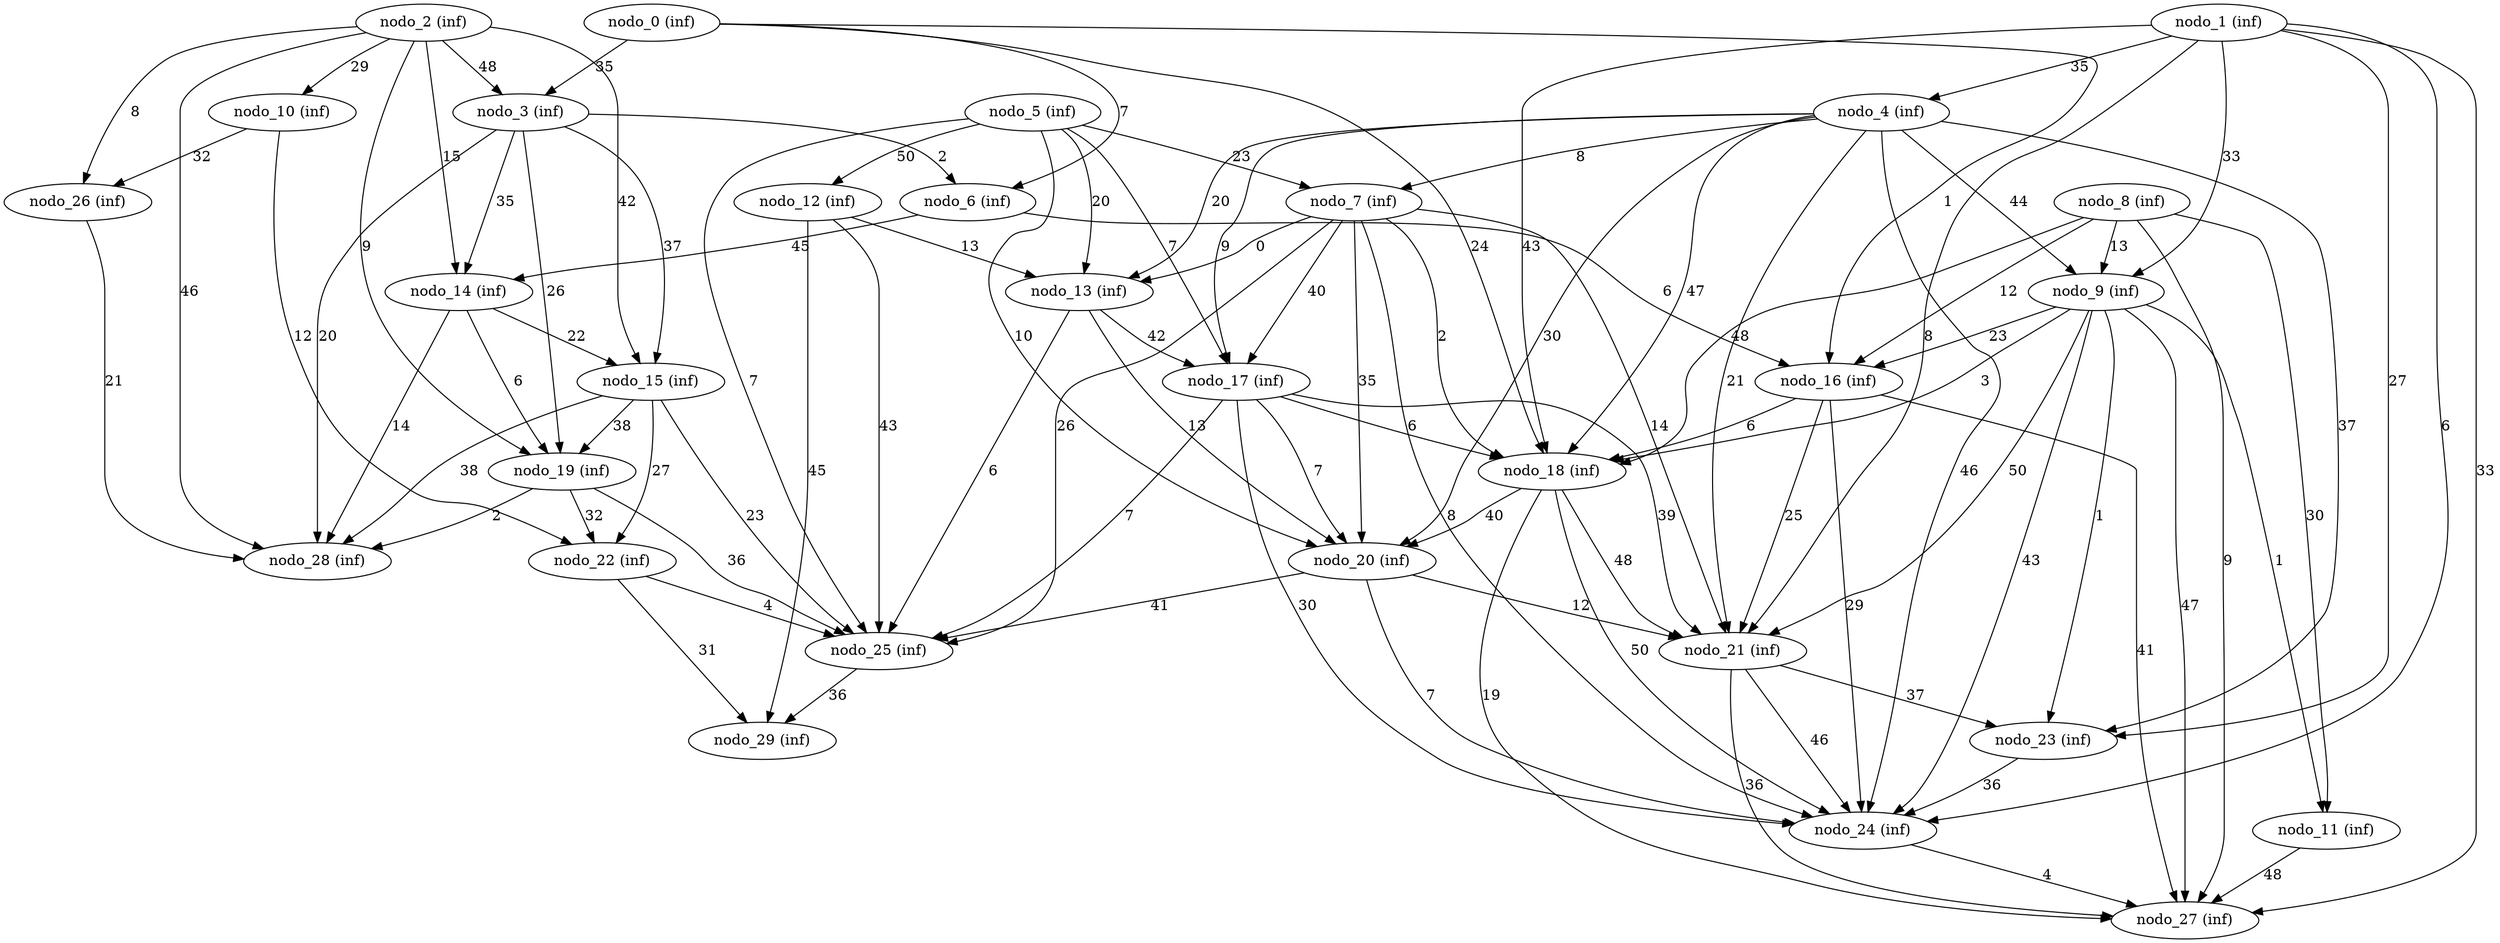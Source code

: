 digraph grafoGeografico_n_30_r_3 {
"nodo_0 (inf)";
"nodo_1 (inf)";
"nodo_2 (inf)";
"nodo_3 (inf)";
"nodo_4 (inf)";
"nodo_5 (inf)";
"nodo_6 (inf)";
"nodo_7 (inf)";
"nodo_8 (inf)";
"nodo_9 (inf)";
"nodo_10 (inf)";
"nodo_11 (inf)";
"nodo_12 (inf)";
"nodo_13 (inf)";
"nodo_14 (inf)";
"nodo_15 (inf)";
"nodo_16 (inf)";
"nodo_17 (inf)";
"nodo_18 (inf)";
"nodo_19 (inf)";
"nodo_20 (inf)";
"nodo_21 (inf)";
"nodo_22 (inf)";
"nodo_23 (inf)";
"nodo_24 (inf)";
"nodo_25 (inf)";
"nodo_26 (inf)";
"nodo_27 (inf)";
"nodo_28 (inf)";
"nodo_29 (inf)";
"nodo_0 (inf)" -> "nodo_3 (inf)" [label=35 weight=35];
"nodo_0 (inf)" -> "nodo_6 (inf)" [label=7 weight=7];
"nodo_0 (inf)" -> "nodo_16 (inf)" [label=1 weight=1];
"nodo_0 (inf)" -> "nodo_18 (inf)" [label=24 weight=24];
"nodo_1 (inf)" -> "nodo_4 (inf)" [label=35 weight=35];
"nodo_1 (inf)" -> "nodo_9 (inf)" [label=33 weight=33];
"nodo_1 (inf)" -> "nodo_18 (inf)" [label=43 weight=43];
"nodo_1 (inf)" -> "nodo_21 (inf)" [label=8 weight=8];
"nodo_1 (inf)" -> "nodo_23 (inf)" [label=27 weight=27];
"nodo_1 (inf)" -> "nodo_24 (inf)" [label=6 weight=6];
"nodo_1 (inf)" -> "nodo_27 (inf)" [label=33 weight=33];
"nodo_2 (inf)" -> "nodo_3 (inf)" [label=48 weight=48];
"nodo_2 (inf)" -> "nodo_10 (inf)" [label=29 weight=29];
"nodo_2 (inf)" -> "nodo_14 (inf)" [label=15 weight=15];
"nodo_2 (inf)" -> "nodo_15 (inf)" [label=42 weight=42];
"nodo_2 (inf)" -> "nodo_19 (inf)" [label=9 weight=9];
"nodo_2 (inf)" -> "nodo_26 (inf)" [label=8 weight=8];
"nodo_2 (inf)" -> "nodo_28 (inf)" [label=46 weight=46];
"nodo_3 (inf)" -> "nodo_6 (inf)" [label=2 weight=2];
"nodo_3 (inf)" -> "nodo_14 (inf)" [label=35 weight=35];
"nodo_3 (inf)" -> "nodo_15 (inf)" [label=37 weight=37];
"nodo_3 (inf)" -> "nodo_19 (inf)" [label=26 weight=26];
"nodo_3 (inf)" -> "nodo_28 (inf)" [label=20 weight=20];
"nodo_4 (inf)" -> "nodo_7 (inf)" [label=8 weight=8];
"nodo_4 (inf)" -> "nodo_9 (inf)" [label=44 weight=44];
"nodo_4 (inf)" -> "nodo_13 (inf)" [label=20 weight=20];
"nodo_4 (inf)" -> "nodo_17 (inf)" [label=9 weight=9];
"nodo_4 (inf)" -> "nodo_18 (inf)" [label=47 weight=47];
"nodo_4 (inf)" -> "nodo_20 (inf)" [label=30 weight=30];
"nodo_4 (inf)" -> "nodo_21 (inf)" [label=21 weight=21];
"nodo_4 (inf)" -> "nodo_23 (inf)" [label=37 weight=37];
"nodo_4 (inf)" -> "nodo_24 (inf)" [label=46 weight=46];
"nodo_5 (inf)" -> "nodo_7 (inf)" [label=23 weight=23];
"nodo_5 (inf)" -> "nodo_12 (inf)" [label=50 weight=50];
"nodo_5 (inf)" -> "nodo_13 (inf)" [label=20 weight=20];
"nodo_5 (inf)" -> "nodo_17 (inf)" [label=7 weight=7];
"nodo_5 (inf)" -> "nodo_20 (inf)" [label=10 weight=10];
"nodo_5 (inf)" -> "nodo_25 (inf)" [label=7 weight=7];
"nodo_6 (inf)" -> "nodo_14 (inf)" [label=45 weight=45];
"nodo_6 (inf)" -> "nodo_16 (inf)" [label=6 weight=6];
"nodo_7 (inf)" -> "nodo_13 (inf)" [label=0 weight=0];
"nodo_7 (inf)" -> "nodo_17 (inf)" [label=40 weight=40];
"nodo_7 (inf)" -> "nodo_18 (inf)" [label=2 weight=2];
"nodo_7 (inf)" -> "nodo_20 (inf)" [label=35 weight=35];
"nodo_7 (inf)" -> "nodo_21 (inf)" [label=14 weight=14];
"nodo_7 (inf)" -> "nodo_24 (inf)" [label=8 weight=8];
"nodo_7 (inf)" -> "nodo_25 (inf)" [label=26 weight=26];
"nodo_8 (inf)" -> "nodo_9 (inf)" [label=13 weight=13];
"nodo_8 (inf)" -> "nodo_11 (inf)" [label=30 weight=30];
"nodo_8 (inf)" -> "nodo_16 (inf)" [label=12 weight=12];
"nodo_8 (inf)" -> "nodo_18 (inf)" [label=48 weight=48];
"nodo_8 (inf)" -> "nodo_27 (inf)" [label=9 weight=9];
"nodo_9 (inf)" -> "nodo_11 (inf)" [label=1 weight=1];
"nodo_9 (inf)" -> "nodo_16 (inf)" [label=23 weight=23];
"nodo_9 (inf)" -> "nodo_18 (inf)" [label=3 weight=3];
"nodo_9 (inf)" -> "nodo_21 (inf)" [label=50 weight=50];
"nodo_9 (inf)" -> "nodo_23 (inf)" [label=1 weight=1];
"nodo_9 (inf)" -> "nodo_24 (inf)" [label=43 weight=43];
"nodo_9 (inf)" -> "nodo_27 (inf)" [label=47 weight=47];
"nodo_10 (inf)" -> "nodo_22 (inf)" [label=12 weight=12];
"nodo_10 (inf)" -> "nodo_26 (inf)" [label=32 weight=32];
"nodo_11 (inf)" -> "nodo_27 (inf)" [label=48 weight=48];
"nodo_12 (inf)" -> "nodo_13 (inf)" [label=13 weight=13];
"nodo_12 (inf)" -> "nodo_25 (inf)" [label=43 weight=43];
"nodo_12 (inf)" -> "nodo_29 (inf)" [label=45 weight=45];
"nodo_13 (inf)" -> "nodo_17 (inf)" [label=42 weight=42];
"nodo_13 (inf)" -> "nodo_20 (inf)" [label=13 weight=13];
"nodo_13 (inf)" -> "nodo_25 (inf)" [label=6 weight=6];
"nodo_14 (inf)" -> "nodo_15 (inf)" [label=22 weight=22];
"nodo_14 (inf)" -> "nodo_19 (inf)" [label=6 weight=6];
"nodo_14 (inf)" -> "nodo_28 (inf)" [label=14 weight=14];
"nodo_15 (inf)" -> "nodo_19 (inf)" [label=38 weight=38];
"nodo_15 (inf)" -> "nodo_22 (inf)" [label=27 weight=27];
"nodo_15 (inf)" -> "nodo_25 (inf)" [label=23 weight=23];
"nodo_15 (inf)" -> "nodo_28 (inf)" [label=38 weight=38];
"nodo_16 (inf)" -> "nodo_18 (inf)" [label=6 weight=6];
"nodo_16 (inf)" -> "nodo_21 (inf)" [label=25 weight=25];
"nodo_16 (inf)" -> "nodo_24 (inf)" [label=29 weight=29];
"nodo_16 (inf)" -> "nodo_27 (inf)" [label=41 weight=41];
"nodo_17 (inf)" -> "nodo_18 (inf)" [label=6 weight=6];
"nodo_17 (inf)" -> "nodo_20 (inf)" [label=7 weight=7];
"nodo_17 (inf)" -> "nodo_21 (inf)" [label=39 weight=39];
"nodo_17 (inf)" -> "nodo_24 (inf)" [label=30 weight=30];
"nodo_17 (inf)" -> "nodo_25 (inf)" [label=7 weight=7];
"nodo_18 (inf)" -> "nodo_20 (inf)" [label=40 weight=40];
"nodo_18 (inf)" -> "nodo_21 (inf)" [label=48 weight=48];
"nodo_18 (inf)" -> "nodo_24 (inf)" [label=50 weight=50];
"nodo_18 (inf)" -> "nodo_27 (inf)" [label=19 weight=19];
"nodo_19 (inf)" -> "nodo_22 (inf)" [label=32 weight=32];
"nodo_19 (inf)" -> "nodo_25 (inf)" [label=36 weight=36];
"nodo_19 (inf)" -> "nodo_28 (inf)" [label=2 weight=2];
"nodo_20 (inf)" -> "nodo_21 (inf)" [label=12 weight=12];
"nodo_20 (inf)" -> "nodo_24 (inf)" [label=7 weight=7];
"nodo_20 (inf)" -> "nodo_25 (inf)" [label=41 weight=41];
"nodo_21 (inf)" -> "nodo_23 (inf)" [label=37 weight=37];
"nodo_21 (inf)" -> "nodo_24 (inf)" [label=46 weight=46];
"nodo_21 (inf)" -> "nodo_27 (inf)" [label=36 weight=36];
"nodo_22 (inf)" -> "nodo_25 (inf)" [label=4 weight=4];
"nodo_22 (inf)" -> "nodo_29 (inf)" [label=31 weight=31];
"nodo_23 (inf)" -> "nodo_24 (inf)" [label=36 weight=36];
"nodo_24 (inf)" -> "nodo_27 (inf)" [label=4 weight=4];
"nodo_25 (inf)" -> "nodo_29 (inf)" [label=36 weight=36];
"nodo_26 (inf)" -> "nodo_28 (inf)" [label=21 weight=21];
}